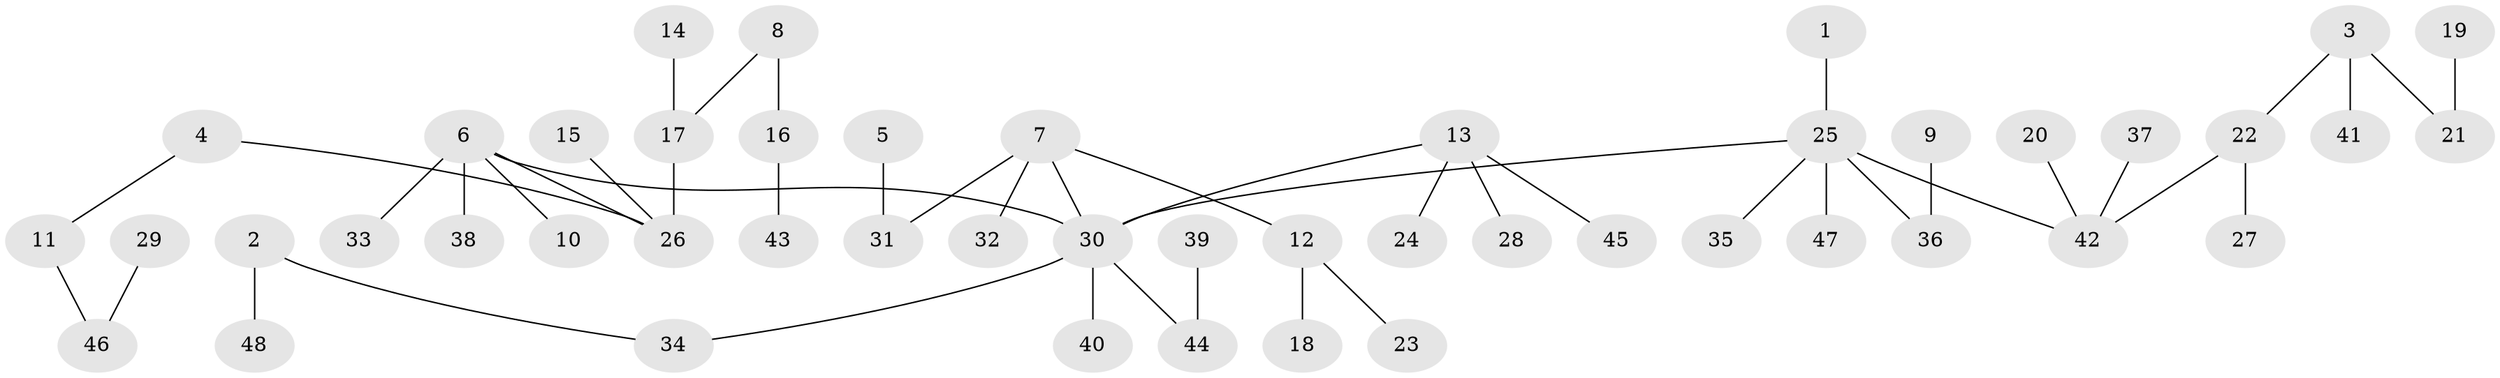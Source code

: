 // original degree distribution, {1: 0.4631578947368421, 7: 0.021052631578947368, 5: 0.031578947368421054, 4: 0.042105263157894736, 8: 0.010526315789473684, 2: 0.3368421052631579, 3: 0.09473684210526316}
// Generated by graph-tools (version 1.1) at 2025/50/03/09/25 03:50:17]
// undirected, 48 vertices, 47 edges
graph export_dot {
graph [start="1"]
  node [color=gray90,style=filled];
  1;
  2;
  3;
  4;
  5;
  6;
  7;
  8;
  9;
  10;
  11;
  12;
  13;
  14;
  15;
  16;
  17;
  18;
  19;
  20;
  21;
  22;
  23;
  24;
  25;
  26;
  27;
  28;
  29;
  30;
  31;
  32;
  33;
  34;
  35;
  36;
  37;
  38;
  39;
  40;
  41;
  42;
  43;
  44;
  45;
  46;
  47;
  48;
  1 -- 25 [weight=1.0];
  2 -- 34 [weight=1.0];
  2 -- 48 [weight=1.0];
  3 -- 21 [weight=1.0];
  3 -- 22 [weight=1.0];
  3 -- 41 [weight=1.0];
  4 -- 11 [weight=1.0];
  4 -- 26 [weight=1.0];
  5 -- 31 [weight=1.0];
  6 -- 10 [weight=1.0];
  6 -- 26 [weight=1.0];
  6 -- 30 [weight=1.0];
  6 -- 33 [weight=1.0];
  6 -- 38 [weight=1.0];
  7 -- 12 [weight=1.0];
  7 -- 30 [weight=1.0];
  7 -- 31 [weight=1.0];
  7 -- 32 [weight=1.0];
  8 -- 16 [weight=1.0];
  8 -- 17 [weight=1.0];
  9 -- 36 [weight=1.0];
  11 -- 46 [weight=1.0];
  12 -- 18 [weight=1.0];
  12 -- 23 [weight=1.0];
  13 -- 24 [weight=1.0];
  13 -- 28 [weight=1.0];
  13 -- 30 [weight=1.0];
  13 -- 45 [weight=1.0];
  14 -- 17 [weight=1.0];
  15 -- 26 [weight=1.0];
  16 -- 43 [weight=1.0];
  17 -- 26 [weight=1.0];
  19 -- 21 [weight=1.0];
  20 -- 42 [weight=1.0];
  22 -- 27 [weight=1.0];
  22 -- 42 [weight=1.0];
  25 -- 30 [weight=1.0];
  25 -- 35 [weight=1.0];
  25 -- 36 [weight=1.0];
  25 -- 42 [weight=1.0];
  25 -- 47 [weight=1.0];
  29 -- 46 [weight=1.0];
  30 -- 34 [weight=1.0];
  30 -- 40 [weight=1.0];
  30 -- 44 [weight=1.0];
  37 -- 42 [weight=1.0];
  39 -- 44 [weight=1.0];
}

